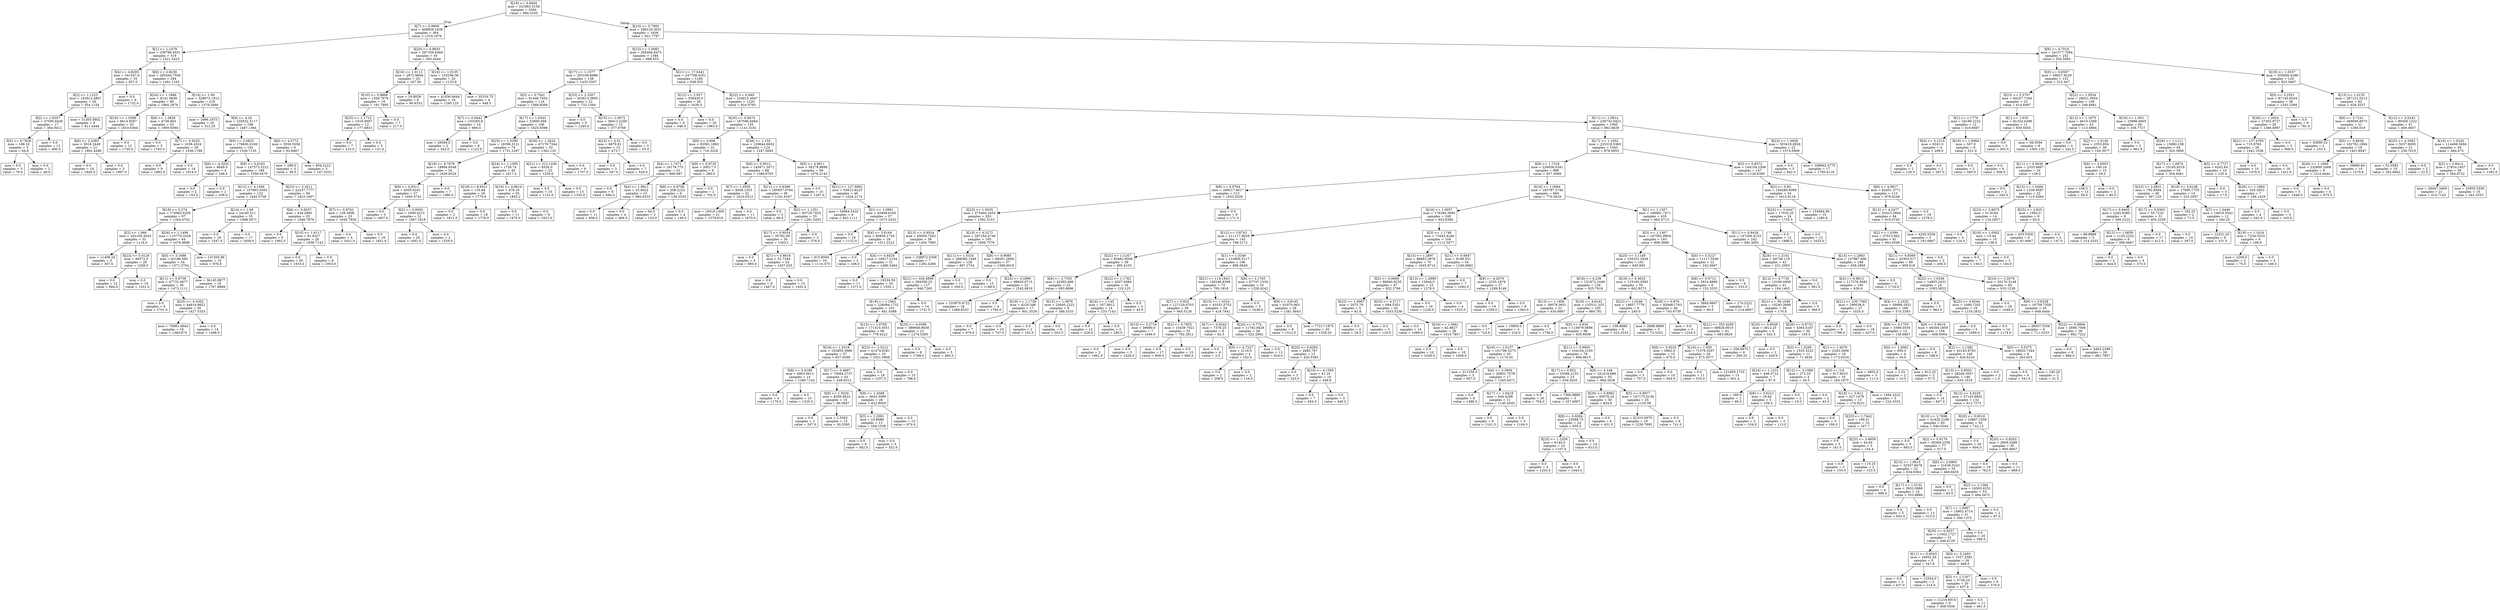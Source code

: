 digraph Tree {
node [shape=box] ;
0 [label="X[19] <= 0.9404\nmse = 331963.5158\nsamples = 2000\nvalue = 994.1035"] ;
1 [label="X[7] <= 0.9909\nmse = 408829.2439\nsamples = 364\nvalue = 1319.1676"] ;
0 -> 1 [labeldistance=2.5, labelangle=45, headlabel="True"] ;
2 [label="X[1] <= 1.1479\nmse = 339780.4551\nsamples = 319\nvalue = 1421.5423"] ;
1 -> 2 ;
3 [label="X[4] <= 4.8293\nmse = 341547.6\nsamples = 35\nvalue = 857.0"] ;
2 -> 3 ;
4 [label="X[2] <= 1.1223\nmse = 103012.4867\nsamples = 26\nvalue = 554.1154"] ;
3 -> 4 ;
5 [label="X[2] <= 1.0207\nmse = 37590.6436\nsamples = 17\nvalue = 364.9412"] ;
4 -> 5 ;
6 [label="X[5] <= 0.7828\nmse = 188.16\nsamples = 5\nvalue = 64.8"] ;
5 -> 6 ;
7 [label="mse = 0.0\nsamples = 3\nvalue = 76.0"] ;
6 -> 7 ;
8 [label="mse = 0.0\nsamples = 2\nvalue = 48.0"] ;
6 -> 8 ;
9 [label="mse = 0.0\nsamples = 12\nvalue = 490.0"] ;
5 -> 9 ;
10 [label="mse = 31305.5802\nsamples = 9\nvalue = 911.4444"] ;
4 -> 10 ;
11 [label="mse = 0.0\nsamples = 9\nvalue = 1732.0"] ;
3 -> 11 ;
12 [label="X[6] <= 2.8236\nmse = 295444.7506\nsamples = 284\nvalue = 1491.1162"] ;
2 -> 12 ;
13 [label="X[24] <= 1.1966\nmse = 8141.0838\nsamples = 66\nvalue = 1860.2879"] ;
12 -> 13 ;
14 [label="X[16] <= 1.0389\nmse = 6614.9587\nsamples = 33\nvalue = 1810.6364"] ;
13 -> 14 ;
15 [label="X[6] <= 2.2383\nmse = 3018.2449\nsamples = 21\nvalue = 1862.4286"] ;
14 -> 15 ;
16 [label="mse = 0.0\nsamples = 18\nvalue = 1840.0"] ;
15 -> 16 ;
17 [label="mse = 0.0\nsamples = 3\nvalue = 1997.0"] ;
15 -> 17 ;
18 [label="mse = 0.0\nsamples = 12\nvalue = 1720.0"] ;
14 -> 18 ;
19 [label="X[9] <= 1.3828\nmse = 4736.663\nsamples = 33\nvalue = 1909.9394"] ;
13 -> 19 ;
20 [label="mse = 0.0\nsamples = 5\nvalue = 1763.0"] ;
19 -> 20 ;
21 [label="X[7] <= 0.9225\nmse = 1038.4324\nsamples = 28\nvalue = 1936.1786"] ;
19 -> 21 ;
22 [label="mse = 0.0\nsamples = 9\nvalue = 1983.0"] ;
21 -> 22 ;
23 [label="mse = 0.0\nsamples = 19\nvalue = 1914.0"] ;
21 -> 23 ;
24 [label="X[14] <= 1.09\nmse = 328673.1812\nsamples = 218\nvalue = 1379.3486"] ;
12 -> 24 ;
25 [label="mse = 1996.1875\nsamples = 20\nvalue = 312.25"] ;
24 -> 25 ;
26 [label="X[0] <= 4.16\nmse = 235032.5117\nsamples = 198\nvalue = 1487.1364"] ;
24 -> 26 ;
27 [label="X[0] <= 2.0825\nmse = 179600.0169\nsamples = 192\nvalue = 1530.7135"] ;
26 -> 27 ;
28 [label="X[6] <= 4.3202\nmse = 8649.0\nsamples = 4\nvalue = 246.0"] ;
27 -> 28 ;
29 [label="mse = 0.0\nsamples = 2\nvalue = 153.0"] ;
28 -> 29 ;
30 [label="mse = 0.0\nsamples = 2\nvalue = 339.0"] ;
28 -> 30 ;
31 [label="X[9] <= 5.8183\nmse = 147373.3222\nsamples = 188\nvalue = 1558.0479"] ;
27 -> 31 ;
32 [label="X[12] <= 4.1504\nmse = 157993.3503\nsamples = 132\nvalue = 1445.5758"] ;
31 -> 32 ;
33 [label="X[18] <= 5.274\nmse = 174982.6205\nsamples = 97\nvalue = 1354.4742"] ;
32 -> 33 ;
34 [label="X[2] <= 1.066\nmse = 202165.4545\nsamples = 33\nvalue = 1114.0"] ;
33 -> 34 ;
35 [label="mse = 11406.24\nsamples = 5\nvalue = 307.6"] ;
34 -> 35 ;
36 [label="X[23] <= 5.0126\nmse = 99372.0\nsamples = 28\nvalue = 1258.0"] ;
34 -> 36 ;
37 [label="mse = 0.0\nsamples = 12\nvalue = 894.0"] ;
36 -> 37 ;
38 [label="mse = 0.0\nsamples = 16\nvalue = 1531.0"] ;
36 -> 38 ;
39 [label="X[26] <= 1.1498\nmse = 115774.3428\nsamples = 64\nvalue = 1478.4688"] ;
33 -> 39 ;
40 [label="X[0] <= 3.1688\nmse = 63180.085\nsamples = 54\nvalue = 1571.3704"] ;
39 -> 40 ;
41 [label="X[11] <= 0.8738\nmse = 47732.4877\nsamples = 36\nvalue = 1473.1111"] ;
40 -> 41 ;
42 [label="mse = 0.0\nsamples = 6\nvalue = 1701.0"] ;
41 -> 42 ;
43 [label="X[25] <= 4.3362\nmse = 44814.9822\nsamples = 30\nvalue = 1427.5333"] ;
41 -> 43 ;
44 [label="mse = 75881.4844\nsamples = 16\nvalue = 1365.875"] ;
43 -> 44 ;
45 [label="mse = 0.0\nsamples = 14\nvalue = 1498.0"] ;
43 -> 45 ;
46 [label="mse = 36145.9877\nsamples = 18\nvalue = 1767.8889"] ;
40 -> 46 ;
47 [label="mse = 101505.96\nsamples = 10\nvalue = 976.8"] ;
39 -> 47 ;
48 [label="X[14] <= 1.09\nmse = 24160.511\nsamples = 35\nvalue = 1698.0571"] ;
32 -> 48 ;
49 [label="mse = 0.0\nsamples = 18\nvalue = 1547.0"] ;
48 -> 49 ;
50 [label="mse = 0.0\nsamples = 17\nvalue = 1858.0"] ;
48 -> 50 ;
51 [label="X[23] <= 3.2611\nmse = 22237.7777\nsamples = 56\nvalue = 1823.1607"] ;
31 -> 51 ;
52 [label="X[6] <= 5.6037\nmse = 434.2883\nsamples = 33\nvalue = 1946.7879"] ;
51 -> 52 ;
53 [label="mse = 0.0\nsamples = 5\nvalue = 1992.0"] ;
52 -> 53 ;
54 [label="X[10] <= 1.6117\nmse = 81.6327\nsamples = 28\nvalue = 1938.7143"] ;
52 -> 54 ;
55 [label="mse = 0.0\nsamples = 20\nvalue = 1933.0"] ;
54 -> 55 ;
56 [label="mse = 0.0\nsamples = 8\nvalue = 1953.0"] ;
54 -> 56 ;
57 [label="X[7] <= 0.8762\nmse = 129.3006\nsamples = 23\nvalue = 1645.7826"] ;
51 -> 57 ;
58 [label="mse = 0.0\nsamples = 4\nvalue = 1621.0"] ;
57 -> 58 ;
59 [label="mse = 0.0\nsamples = 19\nvalue = 1651.0"] ;
57 -> 59 ;
60 [label="X[6] <= 4.0772\nmse = 3559.5556\nsamples = 6\nvalue = 92.6667"] ;
26 -> 60 ;
61 [label="mse = 288.0\nsamples = 3\nvalue = 38.0"] ;
60 -> 61 ;
62 [label="mse = 854.2222\nsamples = 3\nvalue = 147.3333"] ;
60 -> 62 ;
63 [label="X[20] <= 0.9835\nmse = 297338.6469\nsamples = 45\nvalue = 593.4444"] ;
1 -> 63 ;
64 [label="X[16] <= 1.0112\nmse = 2872.9664\nsamples = 25\nvalue = 167.56"] ;
63 -> 64 ;
65 [label="X[10] <= 5.9868\nmse = 1328.7978\nsamples = 19\nvalue = 191.7895"] ;
64 -> 65 ;
66 [label="X[25] <= 2.1715\nmse = 1516.9097\nsamples = 12\nvalue = 177.0833"] ;
65 -> 66 ;
67 [label="mse = 0.0\nsamples = 7\nvalue = 210.0"] ;
66 -> 67 ;
68 [label="mse = 0.0\nsamples = 5\nvalue = 131.0"] ;
66 -> 68 ;
69 [label="mse = 0.0\nsamples = 7\nvalue = 217.0"] ;
65 -> 69 ;
70 [label="mse = 16.8056\nsamples = 6\nvalue = 90.8333"] ;
64 -> 70 ;
71 [label="X[16] <= 1.0135\nmse = 155296.36\nsamples = 20\nvalue = 1125.8"] ;
63 -> 71 ;
72 [label="mse = 41936.4844\nsamples = 16\nvalue = 1295.125"] ;
71 -> 72 ;
73 [label="mse = 35316.75\nsamples = 4\nvalue = 448.5"] ;
71 -> 73 ;
74 [label="X[10] <= 5.7993\nmse = 286120.3031\nsamples = 1636\nvalue = 921.7787"] ;
0 -> 74 [labeldistance=2.5, labelangle=-45, headlabel="False"] ;
75 [label="X[15] <= 1.0085\nmse = 265406.8475\nsamples = 1384\nvalue = 988.453"] ;
74 -> 75 ;
76 [label="X[17] <= 1.1577\nmse = 203169.8996\nsamples = 138\nvalue = 1435.5507"] ;
75 -> 76 ;
77 [label="X[5] <= 0.7541\nmse = 91448.7654\nsamples = 116\nvalue = 1568.9569"] ;
76 -> 77 ;
78 [label="X[7] <= 0.9442\nmse = 103260.8\nsamples = 10\nvalue = 966.0"] ;
77 -> 78 ;
79 [label="mse = 29584.0\nsamples = 2\nvalue = 342.0"] ;
78 -> 79 ;
80 [label="mse = 0.0\nsamples = 8\nvalue = 1122.0"] ;
78 -> 80 ;
81 [label="X[17] <= 1.0343\nmse = 52800.946\nsamples = 106\nvalue = 1625.8396"] ;
77 -> 81 ;
82 [label="X[25] <= 1.5395\nmse = 18396.3121\nsamples = 74\nvalue = 1731.2297"] ;
81 -> 82 ;
83 [label="X[18] <= 9.7878\nmse = 18994.6548\nsamples = 34\nvalue = 1629.8529"] ;
82 -> 83 ;
84 [label="X[8] <= 0.9311\nmse = 4505.6241\nsamples = 27\nvalue = 1693.0741"] ;
83 -> 84 ;
85 [label="mse = 0.0\nsamples = 5\nvalue = 1807.0"] ;
84 -> 85 ;
86 [label="X[2] <= 0.9592\nmse = 1909.4215\nsamples = 22\nvalue = 1667.1818"] ;
84 -> 86 ;
87 [label="mse = 0.0\nsamples = 20\nvalue = 1681.0"] ;
86 -> 87 ;
88 [label="mse = 0.0\nsamples = 2\nvalue = 1529.0"] ;
86 -> 88 ;
89 [label="mse = 0.0\nsamples = 7\nvalue = 1386.0"] ;
83 -> 89 ;
90 [label="X[24] <= 1.1385\nmse = 1726.74\nsamples = 40\nvalue = 1817.4"] ;
82 -> 90 ;
91 [label="X[18] <= 8.9521\nmse = 116.64\nsamples = 20\nvalue = 1779.6"] ;
90 -> 91 ;
92 [label="mse = 0.0\nsamples = 2\nvalue = 1812.0"] ;
91 -> 92 ;
93 [label="mse = 0.0\nsamples = 18\nvalue = 1776.0"] ;
91 -> 93 ;
94 [label="X[10] <= 4.9614\nmse = 479.16\nsamples = 20\nvalue = 1855.2"] ;
90 -> 94 ;
95 [label="mse = 0.0\nsamples = 11\nvalue = 1875.0"] ;
94 -> 95 ;
96 [label="mse = 0.0\nsamples = 9\nvalue = 1831.0"] ;
94 -> 96 ;
97 [label="X[26] <= 1.2624\nmse = 47279.7344\nsamples = 32\nvalue = 1382.125"] ;
81 -> 97 ;
98 [label="X[21] <= 312.1436\nmse = 8320.0\nsamples = 23\nvalue = 1255.0"] ;
97 -> 98 ;
99 [label="mse = 0.0\nsamples = 10\nvalue = 1151.0"] ;
98 -> 99 ;
100 [label="mse = 0.0\nsamples = 13\nvalue = 1335.0"] ;
98 -> 100 ;
101 [label="mse = 0.0\nsamples = 9\nvalue = 1707.0"] ;
97 -> 101 ;
102 [label="X[23] <= 2.3307\nmse = 203613.3905\nsamples = 22\nvalue = 732.1364"] ;
76 -> 102 ;
103 [label="mse = 0.0\nsamples = 9\nvalue = 1245.0"] ;
102 -> 103 ;
104 [label="X[15] <= 1.0072\nmse = 36412.2249\nsamples = 13\nvalue = 377.0769"] ;
102 -> 104 ;
105 [label="X[23] <= 4.51\nmse = 6879.81\nsamples = 10\nvalue = 473.7"] ;
104 -> 105 ;
106 [label="mse = 0.0\nsamples = 3\nvalue = 347.0"] ;
105 -> 106 ;
107 [label="mse = 0.0\nsamples = 7\nvalue = 528.0"] ;
105 -> 107 ;
108 [label="mse = 0.0\nsamples = 3\nvalue = 55.0"] ;
104 -> 108 ;
109 [label="X[21] <= 17.6441\nmse = 247708.4251\nsamples = 1246\nvalue = 938.935"] ;
75 -> 109 ;
110 [label="X[12] <= 2.927\nmse = 356430.0\nsamples = 26\nvalue = 1636.0"] ;
109 -> 110 ;
111 [label="mse = 0.0\nsamples = 6\nvalue = 546.0"] ;
110 -> 111 ;
112 [label="mse = 0.0\nsamples = 20\nvalue = 1963.0"] ;
110 -> 112 ;
113 [label="X[22] <= 0.949\nmse = 234815.4847\nsamples = 1220\nvalue = 924.0795"] ;
109 -> 113 ;
114 [label="X[20] <= 0.8474\nmse = 167586.8484\nsamples = 155\nvalue = 1141.3161"] ;
113 -> 114 ;
115 [label="X[0] <= 3.606\nmse = 93581.1863\nsamples = 31\nvalue = 716.3226"] ;
114 -> 115 ;
116 [label="X[4] <= 1.7471\nmse = 16178.775\nsamples = 23\nvalue = 868.087"] ;
115 -> 116 ;
117 [label="mse = 0.0\nsamples = 8\nvalue = 694.0"] ;
116 -> 117 ;
118 [label="X[4] <= 1.8911\nmse = 23.6622\nsamples = 15\nvalue = 960.9333"] ;
116 -> 118 ;
119 [label="mse = 0.0\nsamples = 11\nvalue = 958.0"] ;
118 -> 119 ;
120 [label="mse = 0.0\nsamples = 4\nvalue = 969.0"] ;
118 -> 120 ;
121 [label="X[8] <= 0.9735\nmse = 59517.5\nsamples = 8\nvalue = 280.0"] ;
115 -> 121 ;
122 [label="X[8] <= 0.9706\nmse = 208.2222\nsamples = 6\nvalue = 139.3333"] ;
121 -> 122 ;
123 [label="mse = 64.0\nsamples = 2\nvalue = 120.0"] ;
122 -> 123 ;
124 [label="mse = 0.0\nsamples = 4\nvalue = 149.0"] ;
122 -> 124 ;
125 [label="mse = 0.0\nsamples = 2\nvalue = 702.0"] ;
121 -> 125 ;
126 [label="X[26] <= 1.155\nmse = 129644.6652\nsamples = 124\nvalue = 1247.5645"] ;
114 -> 126 ;
127 [label="X[8] <= 0.9512\nmse = 145971.3071\nsamples = 68\nvalue = 1388.6765"] ;
126 -> 127 ;
128 [label="X[7] <= 1.0505\nmse = 8458.1553\nsamples = 32\nvalue = 1610.0312"] ;
127 -> 128 ;
129 [label="mse = 10018.1406\nsamples = 21\nvalue = 1578.619"] ;
128 -> 129 ;
130 [label="mse = 0.0\nsamples = 11\nvalue = 1670.0"] ;
128 -> 130 ;
131 [label="X[11] <= 0.8399\nmse = 185937.0764\nsamples = 36\nvalue = 1191.9167"] ;
127 -> 131 ;
132 [label="mse = 0.0\nsamples = 3\nvalue = 96.0"] ;
131 -> 132 ;
133 [label="X[2] <= 1.1351\nmse = 83729.7025\nsamples = 33\nvalue = 1291.5455"] ;
131 -> 133 ;
134 [label="X[17] <= 0.9034\nmse = 35782.09\nsamples = 30\nvalue = 1363.1"] ;
133 -> 134 ;
135 [label="mse = 0.0\nsamples = 6\nvalue = 985.0"] ;
134 -> 135 ;
136 [label="X[7] <= 0.8616\nmse = 52.7344\nsamples = 24\nvalue = 1457.625"] ;
134 -> 136 ;
137 [label="mse = 0.0\nsamples = 9\nvalue = 1467.0"] ;
136 -> 137 ;
138 [label="mse = 0.0\nsamples = 15\nvalue = 1452.0"] ;
136 -> 138 ;
139 [label="mse = 0.0\nsamples = 3\nvalue = 576.0"] ;
133 -> 139 ;
140 [label="X[9] <= 4.9911\nmse = 56278.9898\nsamples = 56\nvalue = 1076.2143"] ;
126 -> 140 ;
141 [label="mse = 0.0\nsamples = 10\nvalue = 1297.0"] ;
140 -> 141 ;
142 [label="X[21] <= 127.8962\nmse = 55612.8223\nsamples = 46\nvalue = 1028.2174"] ;
140 -> 142 ;
143 [label="mse = 54964.5432\nsamples = 9\nvalue = 843.1111"] ;
142 -> 143 ;
144 [label="X[1] <= 1.0961\nmse = 45408.6165\nsamples = 37\nvalue = 1073.2432"] ;
142 -> 144 ;
145 [label="mse = 0.0\nsamples = 19\nvalue = 1132.0"] ;
144 -> 145 ;
146 [label="X[4] <= 3.8164\nmse = 85849.1728\nsamples = 18\nvalue = 1011.2222"] ;
144 -> 146 ;
147 [label="mse = 815.8594\nsamples = 16\nvalue = 1114.375"] ;
146 -> 147 ;
148 [label="mse = 0.0\nsamples = 2\nvalue = 186.0"] ;
146 -> 148 ;
149 [label="X[11] <= 1.0814\nmse = 236732.0421\nsamples = 1065\nvalue = 892.4629"] ;
113 -> 149 ;
150 [label="X[17] <= 1.1952\nmse = 225318.5363\nsamples = 1043\nvalue = 878.0853"] ;
149 -> 150 ;
151 [label="X[9] <= 1.7316\nmse = 226836.0341\nsamples = 896\nvalue = 837.3069"] ;
150 -> 151 ;
152 [label="X[8] <= 0.9764\nmse = 298217.6617\nsamples = 212\nvalue = 1053.2028"] ;
151 -> 152 ;
153 [label="X[23] <= 1.5635\nmse = 275404.2454\nsamples = 203\nvalue = 1092.3153"] ;
152 -> 153 ;
154 [label="X[13] <= 0.9524\nmse = 65850.7452\nsamples = 38\nvalue = 1450.7895"] ;
153 -> 154 ;
155 [label="X[4] <= 4.8529\nmse = 19817.2154\nsamples = 31\nvalue = 1486.5484"] ;
154 -> 155 ;
156 [label="mse = 0.0\nsamples = 11\nvalue = 1371.0"] ;
155 -> 156 ;
157 [label="mse = 19334.59\nsamples = 20\nvalue = 1550.1"] ;
155 -> 157 ;
158 [label="mse = 238972.5306\nsamples = 7\nvalue = 1292.4286"] ;
154 -> 158 ;
159 [label="X[10] <= 4.3272\nmse = 287254.4746\nsamples = 165\nvalue = 1009.7576"] ;
153 -> 159 ;
160 [label="X[11] <= 1.0324\nmse = 288080.1049\nsamples = 128\nvalue = 897.2734"] ;
159 -> 160 ;
161 [label="X[21] <= 326.6898\nmse = 284358.25\nsamples = 117\nvalue = 948.7265"] ;
160 -> 161 ;
162 [label="X[19] <= 1.1662\nmse = 226094.1732\nsamples = 103\nvalue = 841.0388"] ;
161 -> 162 ;
163 [label="X[15] <= 1.0765\nmse = 171410.5551\nsamples = 90\nvalue = 778.4222"] ;
162 -> 163 ;
164 [label="X[16] <= 1.0319\nmse = 192805.3986\nsamples = 57\nvalue = 637.9298"] ;
163 -> 164 ;
165 [label="X[8] <= 0.9188\nmse = 4903.0612\nsamples = 14\nvalue = 1280.7143"] ;
164 -> 165 ;
166 [label="mse = 0.0\nsamples = 4\nvalue = 1170.0"] ;
165 -> 166 ;
167 [label="mse = 0.0\nsamples = 10\nvalue = 1325.0"] ;
165 -> 167 ;
168 [label="X[17] <= 0.9687\nmse = 75664.2737\nsamples = 43\nvalue = 428.6512"] ;
164 -> 168 ;
169 [label="X[9] <= 1.5026\nmse = 8206.8622\nsamples = 15\nvalue = 66.0667"] ;
168 -> 169 ;
170 [label="mse = 0.0\nsamples = 2\nvalue = 297.0"] ;
169 -> 170 ;
171 [label="mse = 2.5562\nsamples = 13\nvalue = 30.5385"] ;
169 -> 171 ;
172 [label="X[9] <= 1.4588\nmse = 3643.3099\nsamples = 28\nvalue = 622.8929"] ;
168 -> 172 ;
173 [label="X[3] <= 1.2091\nmse = 23.6686\nsamples = 13\nvalue = 558.1538"] ;
172 -> 173 ;
174 [label="mse = 0.0\nsamples = 8\nvalue = 562.0"] ;
173 -> 174 ;
175 [label="mse = 0.0\nsamples = 5\nvalue = 552.0"] ;
173 -> 175 ;
176 [label="mse = 0.0\nsamples = 15\nvalue = 679.0"] ;
172 -> 176 ;
177 [label="X[23] <= 2.5212\nmse = 41474.6281\nsamples = 33\nvalue = 1021.0909"] ;
163 -> 177 ;
178 [label="mse = 0.0\nsamples = 18\nvalue = 1207.0"] ;
177 -> 178 ;
179 [label="mse = 0.0\nsamples = 15\nvalue = 798.0"] ;
177 -> 179 ;
180 [label="X[25] <= 4.0398\nmse = 389606.8639\nsamples = 13\nvalue = 1274.5385"] ;
162 -> 180 ;
181 [label="mse = 0.0\nsamples = 8\nvalue = 1768.0"] ;
180 -> 181 ;
182 [label="mse = 0.0\nsamples = 5\nvalue = 485.0"] ;
180 -> 182 ;
183 [label="mse = 0.0\nsamples = 14\nvalue = 1741.0"] ;
161 -> 183 ;
184 [label="mse = 0.0\nsamples = 11\nvalue = 350.0"] ;
160 -> 184 ;
185 [label="X[8] <= 0.9085\nmse = 89201.2856\nsamples = 37\nvalue = 1398.8919"] ;
159 -> 185 ;
186 [label="mse = 0.0\nsamples = 15\nvalue = 1188.0"] ;
185 -> 186 ;
187 [label="X[25] <= 4.2999\nmse = 99020.6715\nsamples = 22\nvalue = 1542.6818"] ;
185 -> 187 ;
188 [label="mse = 103870.4722\nsamples = 18\nvalue = 1486.8333"] ;
187 -> 188 ;
189 [label="mse = 0.0\nsamples = 4\nvalue = 1794.0"] ;
187 -> 189 ;
190 [label="mse = 0.0\nsamples = 9\nvalue = 171.0"] ;
152 -> 190 ;
191 [label="X[16] <= 1.0064\nmse = 185787.5746\nsamples = 684\nvalue = 770.3918"] ;
151 -> 191 ;
192 [label="X[16] <= 1.0057\nmse = 178394.3995\nsamples = 249\nvalue = 923.6386"] ;
191 -> 192 ;
193 [label="X[12] <= 3.8743\nmse = 211117.8028\nsamples = 145\nvalue = 788.3172"] ;
192 -> 193 ;
194 [label="X[22] <= 1.1247\nmse = 83462.6009\nsamples = 39\nvalue = 495.4103"] ;
193 -> 194 ;
195 [label="X[9] <= 2.7355\nmse = 42592.896\nsamples = 23\nvalue = 693.8696"] ;
194 -> 195 ;
196 [label="X[19] <= 1.1729\nmse = 4220.346\nsamples = 17\nvalue = 801.3529"] ;
195 -> 196 ;
197 [label="mse = 0.0\nsamples = 7\nvalue = 879.0"] ;
196 -> 197 ;
198 [label="mse = 0.0\nsamples = 10\nvalue = 747.0"] ;
196 -> 198 ;
199 [label="X[15] <= 1.0976\nmse = 25840.2222\nsamples = 6\nvalue = 389.3333"] ;
195 -> 199 ;
200 [label="mse = 0.0\nsamples = 2\nvalue = 162.0"] ;
199 -> 200 ;
201 [label="mse = 0.0\nsamples = 4\nvalue = 503.0"] ;
199 -> 201 ;
202 [label="X[22] <= 1.1782\nmse = 4207.6094\nsamples = 16\nvalue = 210.125"] ;
194 -> 202 ;
203 [label="X[24] <= 1.145\nmse = 357.0612\nsamples = 14\nvalue = 233.7143"] ;
202 -> 203 ;
204 [label="mse = 0.0\nsamples = 12\nvalue = 226.0"] ;
203 -> 204 ;
205 [label="mse = 0.0\nsamples = 2\nvalue = 280.0"] ;
203 -> 205 ;
206 [label="mse = 0.0\nsamples = 2\nvalue = 45.0"] ;
202 -> 206 ;
207 [label="X[1] <= 1.3349\nmse = 214905.5117\nsamples = 106\nvalue = 896.0849"] ;
193 -> 207 ;
208 [label="X[21] <= 114.1843\nmse = 158166.8399\nsamples = 73\nvalue = 700.1918"] ;
207 -> 208 ;
209 [label="X[7] <= 0.925\nmse = 127129.0703\nsamples = 39\nvalue = 945.5128"] ;
208 -> 209 ;
210 [label="X[10] <= 3.2716\nmse = 39690.0\nsamples = 7\nvalue = 1646.0"] ;
209 -> 210 ;
211 [label="mse = 0.0\nsamples = 2\nvalue = 1961.0"] ;
210 -> 211 ;
212 [label="mse = 0.0\nsamples = 5\nvalue = 1520.0"] ;
210 -> 212 ;
213 [label="X[2] <= 0.7855\nmse = 15439.7021\nsamples = 32\nvalue = 792.2812"] ;
209 -> 213 ;
214 [label="mse = 0.0\nsamples = 17\nvalue = 909.0"] ;
213 -> 214 ;
215 [label="mse = 0.0\nsamples = 15\nvalue = 660.0"] ;
213 -> 215 ;
216 [label="X[15] <= 1.0324\nmse = 45551.5753\nsamples = 34\nvalue = 418.7941"] ;
208 -> 216 ;
217 [label="X[7] <= 0.9242\nmse = 7378.25\nsamples = 8\nvalue = 82.5"] ;
216 -> 217 ;
218 [label="mse = 0.0\nsamples = 4\nvalue = 3.0"] ;
217 -> 218 ;
219 [label="X[9] <= 4.7227\nmse = 2116.0\nsamples = 4\nvalue = 162.0"] ;
217 -> 219 ;
220 [label="mse = 0.0\nsamples = 2\nvalue = 208.0"] ;
219 -> 220 ;
221 [label="mse = 0.0\nsamples = 2\nvalue = 116.0"] ;
219 -> 221 ;
222 [label="X[20] <= 0.774\nmse = 11792.0429\nsamples = 26\nvalue = 522.2692"] ;
216 -> 222 ;
223 [label="mse = 0.0\nsamples = 13\nvalue = 624.0"] ;
222 -> 223 ;
224 [label="X[20] <= 0.8293\nmse = 2885.787\nsamples = 13\nvalue = 420.5385"] ;
222 -> 224 ;
225 [label="mse = 0.0\nsamples = 3\nvalue = 323.0"] ;
224 -> 225 ;
226 [label="X[10] <= 4.1595\nmse = 41.16\nsamples = 10\nvalue = 449.8"] ;
224 -> 226 ;
227 [label="mse = 0.0\nsamples = 7\nvalue = 454.0"] ;
226 -> 227 ;
228 [label="mse = 0.0\nsamples = 3\nvalue = 440.0"] ;
226 -> 228 ;
229 [label="X[6] <= 3.1763\nmse = 67747.1534\nsamples = 33\nvalue = 1329.4242"] ;
207 -> 229 ;
230 [label="mse = 0.0\nsamples = 5\nvalue = 1038.0"] ;
229 -> 230 ;
231 [label="X[9] <= 3.8145\nmse = 61970.963\nsamples = 28\nvalue = 1381.4643"] ;
229 -> 231 ;
232 [label="mse = 0.0\nsamples = 8\nvalue = 1512.0"] ;
231 -> 232 ;
233 [label="mse = 77217.1875\nsamples = 20\nvalue = 1329.25"] ;
231 -> 233 ;
234 [label="X[3] <= 1.1748\nmse = 71643.4246\nsamples = 104\nvalue = 1112.3077"] ;
192 -> 234 ;
235 [label="X[13] <= 1.2897\nmse = 88963.3978\nsamples = 70\nvalue = 1045.8714"] ;
234 -> 235 ;
236 [label="X[5] <= 0.9069\nmse = 86940.9235\nsamples = 47\nvalue = 932.2766"] ;
235 -> 236 ;
237 [label="X[22] <= 1.0987\nmse = 2075.76\nsamples = 5\nvalue = 81.8"] ;
236 -> 237 ;
238 [label="mse = 0.0\nsamples = 2\nvalue = 26.0"] ;
237 -> 238 ;
239 [label="mse = 0.0\nsamples = 3\nvalue = 119.0"] ;
237 -> 239 ;
240 [label="X[25] <= 4.2717\nmse = 684.5351\nsamples = 42\nvalue = 1033.5238"] ;
236 -> 240 ;
241 [label="mse = 0.0\nsamples = 14\nvalue = 1069.0"] ;
240 -> 241 ;
242 [label="X[16] <= 1.0061\nmse = 82.8827\nsamples = 28\nvalue = 1015.7857"] ;
240 -> 242 ;
243 [label="mse = 0.0\nsamples = 10\nvalue = 1028.0"] ;
242 -> 243 ;
244 [label="mse = 0.0\nsamples = 18\nvalue = 1009.0"] ;
242 -> 244 ;
245 [label="X[13] <= 1.2899\nmse = 12844.0\nsamples = 23\nvalue = 1278.0"] ;
235 -> 245 ;
246 [label="mse = 0.0\nsamples = 19\nvalue = 1226.0"] ;
245 -> 246 ;
247 [label="mse = 0.0\nsamples = 4\nvalue = 1525.0"] ;
245 -> 247 ;
248 [label="X[11] <= 0.8847\nmse = 8188.551\nsamples = 34\nvalue = 1249.0882"] ;
234 -> 248 ;
249 [label="mse = 0.0\nsamples = 7\nvalue = 1092.0"] ;
248 -> 249 ;
250 [label="X[9] <= 4.2679\nmse = 2255.1879\nsamples = 27\nvalue = 1289.8148"] ;
248 -> 250 ;
251 [label="mse = 0.0\nsamples = 19\nvalue = 1259.0"] ;
250 -> 251 ;
252 [label="mse = 0.0\nsamples = 8\nvalue = 1363.0"] ;
250 -> 252 ;
253 [label="X[1] <= 1.1357\nmse = 168881.7471\nsamples = 435\nvalue = 682.6713"] ;
191 -> 253 ;
254 [label="X[3] <= 1.1367\nmse = 167582.8904\nsamples = 193\nvalue = 808.3886"] ;
253 -> 254 ;
255 [label="X[25] <= 3.1149\nmse = 155331.3426\nsamples = 181\nvalue = 845.895"] ;
254 -> 255 ;
256 [label="X[18] <= 4.239\nmse = 151872.2449\nsamples = 126\nvalue = 925.7619"] ;
255 -> 256 ;
257 [label="X[13] <= 1.1895\nmse = 39079.3651\nsamples = 21\nvalue = 630.6667"] ;
256 -> 257 ;
258 [label="mse = 0.0\nsamples = 17\nvalue = 724.0"] ;
257 -> 258 ;
259 [label="mse = 10800.0\nsamples = 4\nvalue = 234.0"] ;
257 -> 259 ;
260 [label="X[18] <= 4.6242\nmse = 153531.333\nsamples = 105\nvalue = 984.781"] ;
256 -> 260 ;
261 [label="mse = 0.0\nsamples = 7\nvalue = 1756.0"] ;
260 -> 261 ;
262 [label="X[5] <= 0.834\nmse = 118979.0696\nsamples = 98\nvalue = 929.6939"] ;
260 -> 262 ;
263 [label="X[16] <= 1.0137\nmse = 101786.5275\nsamples = 20\nvalue = 1174.35"] ;
262 -> 263 ;
264 [label="mse = 211250.0\nsamples = 3\nvalue = 657.0"] ;
263 -> 264 ;
265 [label="X[4] <= 3.3959\nmse = 26901.7578\nsamples = 17\nvalue = 1265.6471"] ;
263 -> 265 ;
266 [label="mse = 0.0\nsamples = 6\nvalue = 1486.0"] ;
265 -> 266 ;
267 [label="X[17] <= 1.0419\nmse = 644.4298\nsamples = 11\nvalue = 1145.4545"] ;
265 -> 267 ;
268 [label="mse = 0.0\nsamples = 8\nvalue = 1161.0"] ;
267 -> 268 ;
269 [label="mse = 0.0\nsamples = 3\nvalue = 1104.0"] ;
267 -> 269 ;
270 [label="X[11] <= 0.9993\nmse = 104104.2165\nsamples = 78\nvalue = 866.9615"] ;
262 -> 270 ;
271 [label="X[17] <= 0.952\nmse = 33586.2155\nsamples = 23\nvalue = 634.0435"] ;
270 -> 271 ;
272 [label="mse = 0.0\nsamples = 20\nvalue = 704.0"] ;
271 -> 272 ;
273 [label="mse = 7360.8889\nsamples = 3\nvalue = 167.6667"] ;
271 -> 273 ;
274 [label="X[9] <= 4.148\nmse = 101419.686\nsamples = 55\nvalue = 964.3636"] ;
270 -> 274 ;
275 [label="X[26] <= 0.8992\nmse = 59578.24\nsamples = 30\nvalue = 834.6"] ;
274 -> 275 ;
276 [label="X[8] <= 0.9264\nmse = 23568.75\nsamples = 24\nvalue = 935.5"] ;
275 -> 276 ;
277 [label="X[25] <= 1.2359\nmse = 6144.0\nsamples = 10\nvalue = 1107.0"] ;
276 -> 277 ;
278 [label="mse = 0.0\nsamples = 4\nvalue = 1203.0"] ;
277 -> 278 ;
279 [label="mse = 0.0\nsamples = 6\nvalue = 1043.0"] ;
277 -> 279 ;
280 [label="mse = 0.0\nsamples = 14\nvalue = 813.0"] ;
276 -> 280 ;
281 [label="mse = 0.0\nsamples = 6\nvalue = 431.0"] ;
275 -> 281 ;
282 [label="X[5] <= 0.9977\nmse = 107175.5136\nsamples = 25\nvalue = 1120.08"] ;
274 -> 282 ;
283 [label="mse = 81310.5873\nsamples = 19\nvalue = 1239.7895"] ;
282 -> 283 ;
284 [label="mse = 0.0\nsamples = 6\nvalue = 741.0"] ;
282 -> 284 ;
285 [label="X[18] <= 8.4625\nmse = 115165.5583\nsamples = 55\nvalue = 662.9273"] ;
255 -> 285 ;
286 [label="X[22] <= 1.0346\nmse = 14857.7778\nsamples = 9\nvalue = 240.0"] ;
285 -> 286 ;
287 [label="mse = 108.8889\nsamples = 6\nvalue = 323.3333"] ;
286 -> 287 ;
288 [label="mse = 2688.8889\nsamples = 3\nvalue = 73.3333"] ;
286 -> 288 ;
289 [label="X[26] <= 0.879\nmse = 92948.1763\nsamples = 46\nvalue = 745.6739"] ;
285 -> 289 ;
290 [label="mse = 0.0\nsamples = 5\nvalue = 1254.0"] ;
289 -> 290 ;
291 [label="X[21] <= 355.4295\nmse = 68928.8019\nsamples = 41\nvalue = 683.6829"] ;
289 -> 291 ;
292 [label="X[8] <= 0.9232\nmse = 6962.0\nsamples = 15\nvalue = 875.0"] ;
291 -> 292 ;
293 [label="mse = 0.0\nsamples = 5\nvalue = 757.0"] ;
292 -> 293 ;
294 [label="mse = 0.0\nsamples = 10\nvalue = 934.0"] ;
292 -> 294 ;
295 [label="X[19] <= 1.055\nmse = 71379.5207\nsamples = 26\nvalue = 573.3077"] ;
291 -> 295 ;
296 [label="mse = 0.0\nsamples = 11\nvalue = 535.0"] ;
295 -> 296 ;
297 [label="mse = 121859.1733\nsamples = 15\nvalue = 601.4"] ;
295 -> 297 ;
298 [label="X[0] <= 5.5227\nmse = 11117.5556\nsamples = 12\nvalue = 242.6667"] ;
254 -> 298 ;
299 [label="X[8] <= 0.9712\nmse = 5914.8889\nsamples = 6\nvalue = 152.3333"] ;
298 -> 299 ;
300 [label="mse = 3884.6667\nsamples = 3\nvalue = 90.0"] ;
299 -> 300 ;
301 [label="mse = 174.2222\nsamples = 3\nvalue = 214.6667"] ;
299 -> 301 ;
302 [label="mse = 0.0\nsamples = 6\nvalue = 333.0"] ;
298 -> 302 ;
303 [label="X[11] <= 0.9428\nmse = 147260.4153\nsamples = 242\nvalue = 582.4091"] ;
253 -> 303 ;
304 [label="X[26] <= 1.2142\nmse = 40736.119\nsamples = 43\nvalue = 231.2093"] ;
303 -> 304 ;
305 [label="X[12] <= 4.7729\nmse = 13189.4908\nsamples = 41\nvalue = 194.1463"] ;
304 -> 305 ;
306 [label="X[21] <= 36.1048\nmse = 10240.3889\nsamples = 36\nvalue = 170.0"] ;
305 -> 306 ;
307 [label="X[20] <= 0.8549\nmse = 3912.25\nsamples = 6\nvalue = 342.5"] ;
306 -> 307 ;
308 [label="mse = 256.6875\nsamples = 4\nvalue = 299.25"] ;
307 -> 308 ;
309 [label="mse = 0.0\nsamples = 2\nvalue = 429.0"] ;
307 -> 309 ;
310 [label="X[26] <= 0.9733\nmse = 4364.5167\nsamples = 30\nvalue = 135.5"] ;
306 -> 310 ;
311 [label="X[3] <= 1.0295\nmse = 1533.3223\nsamples = 11\nvalue = 71.3636"] ;
310 -> 311 ;
312 [label="X[24] <= 1.1331\nmse = 446.5714\nsamples = 7\nvalue = 97.0"] ;
311 -> 312 ;
313 [label="mse = 169.0\nsamples = 2\nvalue = 66.0"] ;
312 -> 313 ;
314 [label="X[6] <= 3.0221\nmse = 19.44\nsamples = 5\nvalue = 109.4"] ;
312 -> 314 ;
315 [label="mse = 0.0\nsamples = 2\nvalue = 104.0"] ;
314 -> 315 ;
316 [label="mse = 0.0\nsamples = 3\nvalue = 113.0"] ;
314 -> 316 ;
317 [label="X[12] <= 3.1088\nmse = 272.25\nsamples = 4\nvalue = 26.5"] ;
311 -> 317 ;
318 [label="mse = 0.0\nsamples = 2\nvalue = 10.0"] ;
317 -> 318 ;
319 [label="mse = 0.0\nsamples = 2\nvalue = 43.0"] ;
317 -> 319 ;
320 [label="X[1] <= 1.4076\nmse = 2243.3906\nsamples = 19\nvalue = 172.6316"] ;
310 -> 320 ;
321 [label="X[0] <= 3.8\nmse = 917.9023\nsamples = 16\nvalue = 184.1875"] ;
320 -> 321 ;
322 [label="X[18] <= 3.811\nmse = 327.1479\nsamples = 13\nvalue = 174.9231"] ;
321 -> 322 ;
323 [label="mse = 0.0\nsamples = 3\nvalue = 199.0"] ;
322 -> 323 ;
324 [label="X[23] <= 1.7442\nmse = 199.21\nsamples = 10\nvalue = 167.7"] ;
322 -> 324 ;
325 [label="mse = 0.0\nsamples = 5\nvalue = 181.0"] ;
324 -> 325 ;
326 [label="X[23] <= 3.4858\nmse = 44.64\nsamples = 5\nvalue = 154.4"] ;
324 -> 326 ;
327 [label="mse = 0.0\nsamples = 3\nvalue = 155.0"] ;
326 -> 327 ;
328 [label="mse = 110.25\nsamples = 2\nvalue = 153.5"] ;
326 -> 328 ;
329 [label="mse = 1494.2222\nsamples = 3\nvalue = 224.3333"] ;
321 -> 329 ;
330 [label="mse = 4802.0\nsamples = 3\nvalue = 111.0"] ;
320 -> 330 ;
331 [label="mse = 0.0\nsamples = 5\nvalue = 368.0"] ;
305 -> 331 ;
332 [label="mse = 0.0\nsamples = 2\nvalue = 991.0"] ;
304 -> 332 ;
333 [label="X[13] <= 1.2863\nmse = 137867.696\nsamples = 199\nvalue = 658.2965"] ;
303 -> 333 ;
334 [label="X[3] <= 0.8913\nmse = 117276.5682\nsamples = 195\nvalue = 636.6"] ;
333 -> 334 ;
335 [label="X[21] <= 230.7365\nmse = 299538.0\nsamples = 27\nvalue = 1024.0"] ;
334 -> 335 ;
336 [label="mse = 0.0\nsamples = 9\nvalue = 1798.0"] ;
335 -> 336 ;
337 [label="mse = 0.0\nsamples = 18\nvalue = 637.0"] ;
335 -> 337 ;
338 [label="X[4] <= 2.2432\nmse = 59988.3551\nsamples = 168\nvalue = 574.3393"] ;
334 -> 338 ;
339 [label="X[9] <= 4.1705\nmse = 5590.0556\nsamples = 12\nvalue = 136.6667"] ;
338 -> 339 ;
340 [label="X[0] <= 2.6082\nmse = 959.5\nsamples = 4\nvalue = 34.0"] ;
339 -> 340 ;
341 [label="mse = 2.25\nsamples = 2\nvalue = 10.5"] ;
340 -> 341 ;
342 [label="mse = 812.25\nsamples = 2\nvalue = 57.5"] ;
340 -> 342 ;
343 [label="mse = 0.0\nsamples = 8\nvalue = 188.0"] ;
339 -> 343 ;
344 [label="X[8] <= 0.9619\nmse = 48304.1859\nsamples = 156\nvalue = 608.0064"] ;
338 -> 344 ;
345 [label="X[2] <= 1.1382\nmse = 43183.8703\nsamples = 148\nvalue = 626.6216"] ;
344 -> 345 ;
346 [label="X[13] <= 0.8503\nmse = 38340.3057\nsamples = 146\nvalue = 635.1918"] ;
345 -> 346 ;
347 [label="mse = 0.0\nsamples = 14\nvalue = 847.0"] ;
346 -> 347 ;
348 [label="X[12] <= 4.6226\nmse = 37143.8802\nsamples = 132\nvalue = 612.7273"] ;
346 -> 348 ;
349 [label="X[10] <= 2.7696\nmse = 41420.2189\nsamples = 82\nvalue = 546.0244"] ;
348 -> 349 ;
350 [label="mse = 0.0\nsamples = 5\nvalue = 993.0"] ;
349 -> 350 ;
351 [label="X[2] <= 0.9176\nmse = 30294.2338\nsamples = 77\nvalue = 517.0"] ;
349 -> 351 ;
352 [label="X[15] <= 1.0615\nmse = 32557.8678\nsamples = 22\nvalue = 634.6364"] ;
351 -> 352 ;
353 [label="mse = 0.0\nsamples = 4\nvalue = 998.0"] ;
352 -> 353 ;
354 [label="X[17] <= 1.0132\nmse = 3932.0988\nsamples = 18\nvalue = 553.8889"] ;
352 -> 354 ;
355 [label="mse = 0.0\nsamples = 5\nvalue = 655.0"] ;
354 -> 355 ;
356 [label="mse = 0.0\nsamples = 13\nvalue = 515.0"] ;
354 -> 356 ;
357 [label="X[6] <= 2.6963\nmse = 21639.3243\nsamples = 55\nvalue = 469.9455"] ;
351 -> 357 ;
358 [label="mse = 0.0\nsamples = 2\nvalue = 83.0"] ;
357 -> 358 ;
359 [label="X[2] <= 1.1364\nmse = 16592.6251\nsamples = 53\nvalue = 484.5472"] ;
357 -> 359 ;
360 [label="X[7] <= 1.0087\nmse = 10802.4714\nsamples = 51\nvalue = 500.1373"] ;
359 -> 360 ;
361 [label="X[20] <= 0.9257\nmse = 11002.1727\nsamples = 31\nvalue = 448.6129"] ;
360 -> 361 ;
362 [label="X[11] <= 0.9503\nmse = 16952.56\nsamples = 5\nvalue = 347.8"] ;
361 -> 362 ;
363 [label="mse = 0.0\nsamples = 3\nvalue = 437.0"] ;
362 -> 363 ;
364 [label="mse = 12544.0\nsamples = 2\nvalue = 214.0"] ;
362 -> 364 ;
365 [label="X[0] <= 5.2493\nmse = 7527.5385\nsamples = 26\nvalue = 468.0"] ;
361 -> 365 ;
366 [label="X[3] <= 1.1167\nmse = 5728.24\nsamples = 20\nvalue = 437.4"] ;
365 -> 366 ;
367 [label="mse = 11216.6914\nsamples = 9\nvalue = 408.5556"] ;
366 -> 367 ;
368 [label="mse = 0.0\nsamples = 11\nvalue = 461.0"] ;
366 -> 368 ;
369 [label="mse = 0.0\nsamples = 6\nvalue = 570.0"] ;
365 -> 369 ;
370 [label="mse = 0.0\nsamples = 20\nvalue = 580.0"] ;
360 -> 370 ;
371 [label="mse = 0.0\nsamples = 2\nvalue = 87.0"] ;
359 -> 371 ;
372 [label="X[20] <= 0.8018\nmse = 10867.1056\nsamples = 50\nvalue = 722.12"] ;
348 -> 372 ;
373 [label="mse = 0.0\nsamples = 20\nvalue = 604.0"] ;
372 -> 373 ;
374 [label="X[20] <= 0.9203\nmse = 2609.2489\nsamples = 30\nvalue = 800.8667"] ;
372 -> 374 ;
375 [label="mse = 0.0\nsamples = 19\nvalue = 762.0"] ;
374 -> 375 ;
376 [label="mse = 0.0\nsamples = 11\nvalue = 868.0"] ;
374 -> 376 ;
377 [label="mse = 0.0\nsamples = 2\nvalue = 1.0"] ;
345 -> 377 ;
378 [label="X[0] <= 3.5375\nmse = 18020.7344\nsamples = 8\nvalue = 263.625"] ;
344 -> 378 ;
379 [label="mse = 0.0\nsamples = 6\nvalue = 341.0"] ;
378 -> 379 ;
380 [label="mse = 240.25\nsamples = 2\nvalue = 31.5"] ;
378 -> 380 ;
381 [label="mse = 0.0\nsamples = 4\nvalue = 1716.0"] ;
333 -> 381 ;
382 [label="X[5] <= 0.8572\nmse = 144154.2306\nsamples = 147\nvalue = 1126.6395"] ;
150 -> 382 ;
383 [label="X[2] <= 0.85\nmse = 104280.6099\nsamples = 34\nvalue = 1615.9118"] ;
382 -> 383 ;
384 [label="X[25] <= 3.4447\nmse = 17030.25\nsamples = 24\nvalue = 1755.5"] ;
383 -> 384 ;
385 [label="mse = 0.0\nsamples = 12\nvalue = 1886.0"] ;
384 -> 385 ;
386 [label="mse = 0.0\nsamples = 12\nvalue = 1625.0"] ;
384 -> 386 ;
387 [label="mse = 154684.89\nsamples = 10\nvalue = 1280.9"] ;
383 -> 387 ;
388 [label="X[6] <= 4.9917\nmse = 62451.3771\nsamples = 113\nvalue = 979.4248"] ;
382 -> 388 ;
389 [label="X[12] <= 4.2477\nmse = 53413.2604\nsamples = 94\nvalue = 919.0745"] ;
388 -> 389 ;
390 [label="X[2] <= 1.0394\nmse = 37013.942\nsamples = 91\nvalue = 943.0549"] ;
389 -> 390 ;
391 [label="X[11] <= 0.8569\nmse = 25363.517\nsamples = 89\nvalue = 959.618"] ;
390 -> 391 ;
392 [label="X[22] <= 1.0349\nmse = 14855.2431\nsamples = 24\nvalue = 1093.5833"] ;
391 -> 392 ;
393 [label="mse = 0.0\nsamples = 5\nvalue = 863.0"] ;
392 -> 393 ;
394 [label="X[25] <= 4.6544\nmse = 1090.7202\nsamples = 19\nvalue = 1154.2632"] ;
392 -> 394 ;
395 [label="mse = 0.0\nsamples = 5\nvalue = 1099.0"] ;
394 -> 395 ;
396 [label="mse = 0.0\nsamples = 14\nvalue = 1174.0"] ;
394 -> 396 ;
397 [label="X[10] <= 2.5078\nmse = 20170.3148\nsamples = 65\nvalue = 910.1538"] ;
391 -> 397 ;
398 [label="mse = 0.0\nsamples = 20\nvalue = 1049.0"] ;
397 -> 398 ;
399 [label="X[9] <= 5.6228\nmse = 16758.7358\nsamples = 45\nvalue = 848.4444"] ;
397 -> 399 ;
400 [label="mse = 49507.5556\nsamples = 9\nvalue = 711.3333"] ;
399 -> 400 ;
401 [label="X[22] <= 0.9994\nmse = 2696.7006\nsamples = 36\nvalue = 882.7222"] ;
399 -> 401 ;
402 [label="mse = 0.0\nsamples = 8\nvalue = 886.0"] ;
401 -> 402 ;
403 [label="mse = 3463.2398\nsamples = 28\nvalue = 881.7857"] ;
401 -> 403 ;
404 [label="mse = 0.0\nsamples = 2\nvalue = 206.0"] ;
390 -> 404 ;
405 [label="mse = 4293.5556\nsamples = 3\nvalue = 191.6667"] ;
389 -> 405 ;
406 [label="mse = 0.0\nsamples = 19\nvalue = 1278.0"] ;
388 -> 406 ;
407 [label="X[22] <= 1.0938\nmse = 303419.0826\nsamples = 22\nvalue = 1574.0909"] ;
149 -> 407 ;
408 [label="mse = 0.0\nsamples = 5\nvalue = 842.0"] ;
407 -> 408 ;
409 [label="mse = 188662.4775\nsamples = 17\nvalue = 1789.4118"] ;
407 -> 409 ;
410 [label="X[6] <= 4.7016\nmse = 241377.7084\nsamples = 252\nvalue = 555.5992"] ;
74 -> 410 ;
411 [label="X[3] <= 0.8587\nmse = 58827.8229\nsamples = 132\nvalue = 312.447"] ;
410 -> 411 ;
412 [label="X[23] <= 5.5707\nmse = 94257.7164\nsamples = 23\nvalue = 614.6087"] ;
411 -> 412 ;
413 [label="X[1] <= 1.1779\nmse = 24189.2222\nsamples = 12\nvalue = 416.6667"] ;
412 -> 413 ;
414 [label="X[4] <= 5.1214\nmse = 6241.0\nsamples = 4\nvalue = 208.0"] ;
413 -> 414 ;
415 [label="mse = 0.0\nsamples = 2\nvalue = 129.0"] ;
414 -> 415 ;
416 [label="mse = 0.0\nsamples = 2\nvalue = 287.0"] ;
414 -> 416 ;
417 [label="X[16] <= 1.0084\nmse = 507.0\nsamples = 8\nvalue = 521.0"] ;
413 -> 417 ;
418 [label="mse = 0.0\nsamples = 2\nvalue = 560.0"] ;
417 -> 418 ;
419 [label="mse = 0.0\nsamples = 6\nvalue = 508.0"] ;
417 -> 419 ;
420 [label="X[1] <= 1.035\nmse = 81324.4298\nsamples = 11\nvalue = 830.5455"] ;
412 -> 420 ;
421 [label="mse = 0.0\nsamples = 3\nvalue = 365.0"] ;
420 -> 421 ;
422 [label="mse = 68.3594\nsamples = 8\nvalue = 1005.125"] ;
420 -> 422 ;
423 [label="X[22] <= 1.0534\nmse = 28021.0954\nsamples = 109\nvalue = 248.6881"] ;
411 -> 423 ;
424 [label="X[12] <= 1.1875\nmse = 4010.1568\nsamples = 43\nvalue = 113.4884"] ;
423 -> 424 ;
425 [label="mse = 0.0\nsamples = 4\nvalue = 242.0"] ;
424 -> 425 ;
426 [label="X[2] <= 1.0136\nmse = 2553.854\nsamples = 39\nvalue = 100.3077"] ;
424 -> 426 ;
427 [label="X[11] <= 0.9638\nmse = 2333.6667\nsamples = 24\nvalue = 126.0"] ;
426 -> 427 ;
428 [label="mse = 0.0\nsamples = 2\nvalue = 240.0"] ;
427 -> 428 ;
429 [label="X[15] <= 1.0484\nmse = 1256.9587\nsamples = 22\nvalue = 115.6364"] ;
427 -> 429 ;
430 [label="X[23] <= 2.8075\nmse = 51.9184\nsamples = 14\nvalue = 134.2857"] ;
429 -> 430 ;
431 [label="mse = 0.0\nsamples = 4\nvalue = 124.0"] ;
430 -> 431 ;
432 [label="X[16] <= 1.0002\nmse = 13.44\nsamples = 10\nvalue = 138.4"] ;
430 -> 432 ;
433 [label="mse = 0.0\nsamples = 7\nvalue = 136.0"] ;
432 -> 433 ;
434 [label="mse = 0.0\nsamples = 3\nvalue = 144.0"] ;
432 -> 434 ;
435 [label="X[25] <= 2.825\nmse = 1692.0\nsamples = 8\nvalue = 83.0"] ;
429 -> 435 ;
436 [label="mse = 435.5556\nsamples = 6\nvalue = 61.6667"] ;
435 -> 436 ;
437 [label="mse = 0.0\nsamples = 2\nvalue = 147.0"] ;
435 -> 437 ;
438 [label="X[6] <= 2.6003\nmse = 160.16\nsamples = 15\nvalue = 59.2"] ;
426 -> 438 ;
439 [label="mse = 108.0\nsamples = 13\nvalue = 56.0"] ;
438 -> 439 ;
440 [label="mse = 0.0\nsamples = 2\nvalue = 80.0"] ;
438 -> 440 ;
441 [label="X[16] <= 1.003\nmse = 23996.6605\nsamples = 66\nvalue = 336.7727"] ;
423 -> 441 ;
442 [label="mse = 0.0\nsamples = 2\nvalue = 861.0"] ;
441 -> 442 ;
443 [label="X[26] <= 1.1111\nmse = 15890.238\nsamples = 64\nvalue = 320.3906"] ;
441 -> 443 ;
444 [label="X[17] <= 1.0674\nmse = 10165.9318\nsamples = 54\nvalue = 354.6481"] ;
443 -> 444 ;
445 [label="X[23] <= 2.0831\nmse = 782.8594\nsamples = 40\nvalue = 397.125"] ;
444 -> 445 ;
446 [label="X[17] <= 0.9405\nmse = 2282.8395\nsamples = 9\nvalue = 369.2222"] ;
445 -> 446 ;
447 [label="mse = 88.8889\nsamples = 3\nvalue = 314.3333"] ;
446 -> 447 ;
448 [label="X[13] <= 1.0659\nmse = 1120.2222\nsamples = 6\nvalue = 396.6667"] ;
446 -> 448 ;
449 [label="mse = 0.0\nsamples = 2\nvalue = 444.0"] ;
448 -> 449 ;
450 [label="mse = 0.0\nsamples = 4\nvalue = 373.0"] ;
448 -> 450 ;
451 [label="X[17] <= 0.9363\nmse = 55.7232\nsamples = 31\nvalue = 405.2258"] ;
445 -> 451 ;
452 [label="mse = 0.0\nsamples = 17\nvalue = 412.0"] ;
451 -> 452 ;
453 [label="mse = 0.0\nsamples = 14\nvalue = 397.0"] ;
451 -> 453 ;
454 [label="X[18] <= 5.6108\nmse = 17090.7755\nsamples = 14\nvalue = 233.2857"] ;
444 -> 454 ;
455 [label="mse = 182.25\nsamples = 2\nvalue = 71.5"] ;
454 -> 455 ;
456 [label="X[7] <= 1.0446\nmse = 14819.3542\nsamples = 12\nvalue = 260.25"] ;
454 -> 456 ;
457 [label="mse = 12251.25\nsamples = 6\nvalue = 331.5"] ;
456 -> 457 ;
458 [label="X[19] <= 1.1616\nmse = 7234.3333\nsamples = 6\nvalue = 189.0"] ;
456 -> 458 ;
459 [label="mse = 2209.0\nsamples = 2\nvalue = 75.0"] ;
458 -> 459 ;
460 [label="mse = 0.0\nsamples = 4\nvalue = 246.0"] ;
458 -> 460 ;
461 [label="X[5] <= 0.7727\nmse = 6242.64\nsamples = 10\nvalue = 135.4"] ;
443 -> 461 ;
462 [label="mse = 0.0\nsamples = 3\nvalue = 17.0"] ;
461 -> 462 ;
463 [label="X[26] <= 1.1864\nmse = 335.2653\nsamples = 7\nvalue = 186.1429"] ;
461 -> 463 ;
464 [label="mse = 0.0\nsamples = 4\nvalue = 202.0"] ;
463 -> 464 ;
465 [label="mse = 0.0\nsamples = 3\nvalue = 165.0"] ;
463 -> 465 ;
466 [label="X[19] <= 1.0337\nmse = 305608.4289\nsamples = 120\nvalue = 823.0667"] ;
410 -> 466 ;
467 [label="X[0] <= 3.2551\nmse = 87145.6544\nsamples = 38\nvalue = 1243.2368"] ;
466 -> 467 ;
468 [label="X[26] <= 1.2024\nmse = 27302.9727\nsamples = 29\nvalue = 1386.6897"] ;
467 -> 468 ;
469 [label="X[21] <= 137.4765\nmse = 715.9763\nsamples = 26\nvalue = 1442.1538"] ;
468 -> 469 ;
470 [label="mse = 0.0\nsamples = 10\nvalue = 1476.0"] ;
469 -> 470 ;
471 [label="mse = 0.0\nsamples = 16\nvalue = 1421.0"] ;
469 -> 471 ;
472 [label="mse = 0.0\nsamples = 3\nvalue = 906.0"] ;
468 -> 472 ;
473 [label="mse = 0.0\nsamples = 9\nvalue = 781.0"] ;
467 -> 473 ;
474 [label="X[13] <= 1.0135\nmse = 287121.5213\nsamples = 82\nvalue = 628.3537"] ;
466 -> 474 ;
475 [label="X[6] <= 5.7241\nmse = 269090.8073\nsamples = 21\nvalue = 1290.619"] ;
474 -> 475 ;
476 [label="mse = 43890.25\nsamples = 2\nvalue = 233.5"] ;
475 -> 476 ;
477 [label="X[5] <= 0.8638\nmse = 162782.1994\nsamples = 19\nvalue = 1401.8947"] ;
475 -> 477 ;
478 [label="X[26] <= 1.1669\nmse = 232800.2469\nsamples = 9\nvalue = 1214.4444"] ;
477 -> 478 ;
479 [label="mse = 0.0\nsamples = 5\nvalue = 1646.0"] ;
478 -> 479 ;
480 [label="mse = 0.0\nsamples = 4\nvalue = 675.0"] ;
478 -> 480 ;
481 [label="mse = 39680.64\nsamples = 10\nvalue = 1570.6"] ;
477 -> 481 ;
482 [label="X[12] <= 3.5243\nmse = 90356.1322\nsamples = 61\nvalue = 400.3607"] ;
474 -> 482 ;
483 [label="X[25] <= 4.3583\nmse = 5037.8005\nsamples = 21\nvalue = 239.7619"] ;
482 -> 483 ;
484 [label="mse = 51.0582\nsamples = 19\nvalue = 262.6842"] ;
483 -> 484 ;
485 [label="mse = 0.0\nsamples = 2\nvalue = 22.0"] ;
483 -> 485 ;
486 [label="X[16] <= 1.0243\nmse = 114498.5694\nsamples = 40\nvalue = 484.675"] ;
482 -> 486 ;
487 [label="X[2] <= 0.8414\nmse = 27814.1937\nsamples = 36\nvalue = 384.9722"] ;
486 -> 487 ;
488 [label="mse = 28447.3469\nsamples = 21\nvalue = 414.7143"] ;
487 -> 488 ;
489 [label="mse = 23955.5556\nsamples = 15\nvalue = 343.3333"] ;
487 -> 489 ;
490 [label="mse = 0.0\nsamples = 4\nvalue = 1382.0"] ;
486 -> 490 ;
}